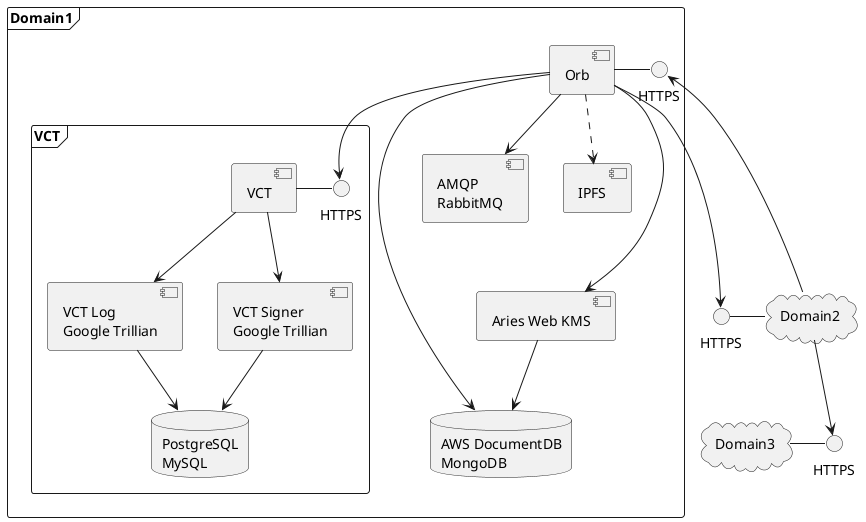 @startuml
'https://plantuml.com/component-diagram

'!theme materia

frame "Domain1" {
  database "AWS DocumentDB\nMongoDB" as orbdb

  component Orb as orb1

  orb1 --> orbdb

  interface "HTTPS" as rest1

  orb1 - rest1

  component "AMQP\nRabbitMQ" as amqp

  orb1 --> amqp

  component "IPFS" as ipfs

  component "Aries Web KMS" as kms

  kms --> orbdb

  orb1 ---> kms

  orb1 ..> ipfs

  frame "VCT" {
    component "VCT" as vct
    component "VCT Log\nGoogle Trillian" as vct_log

    component "VCT Signer\nGoogle Trillian" as vct_signer

    database "PostgreSQL\nMySQL" as vctdb

    interface "HTTPS" as vct_rest
    vct - vct_rest

    vct --> vct_log
    vct --> vct_signer
    vct_log --> vctdb
    vct_signer --> vctdb
  }

  orb1 --> vct_rest
}

cloud "Domain2" as domain2

interface "HTTPS" as rest2

domain2 -left- rest2

cloud Domain3 as domain3

interface "HTTPS" as rest3

domain3 -right- rest3

orb1 ---> rest2
domain2 --> rest1
domain2 --> rest3

@enduml
